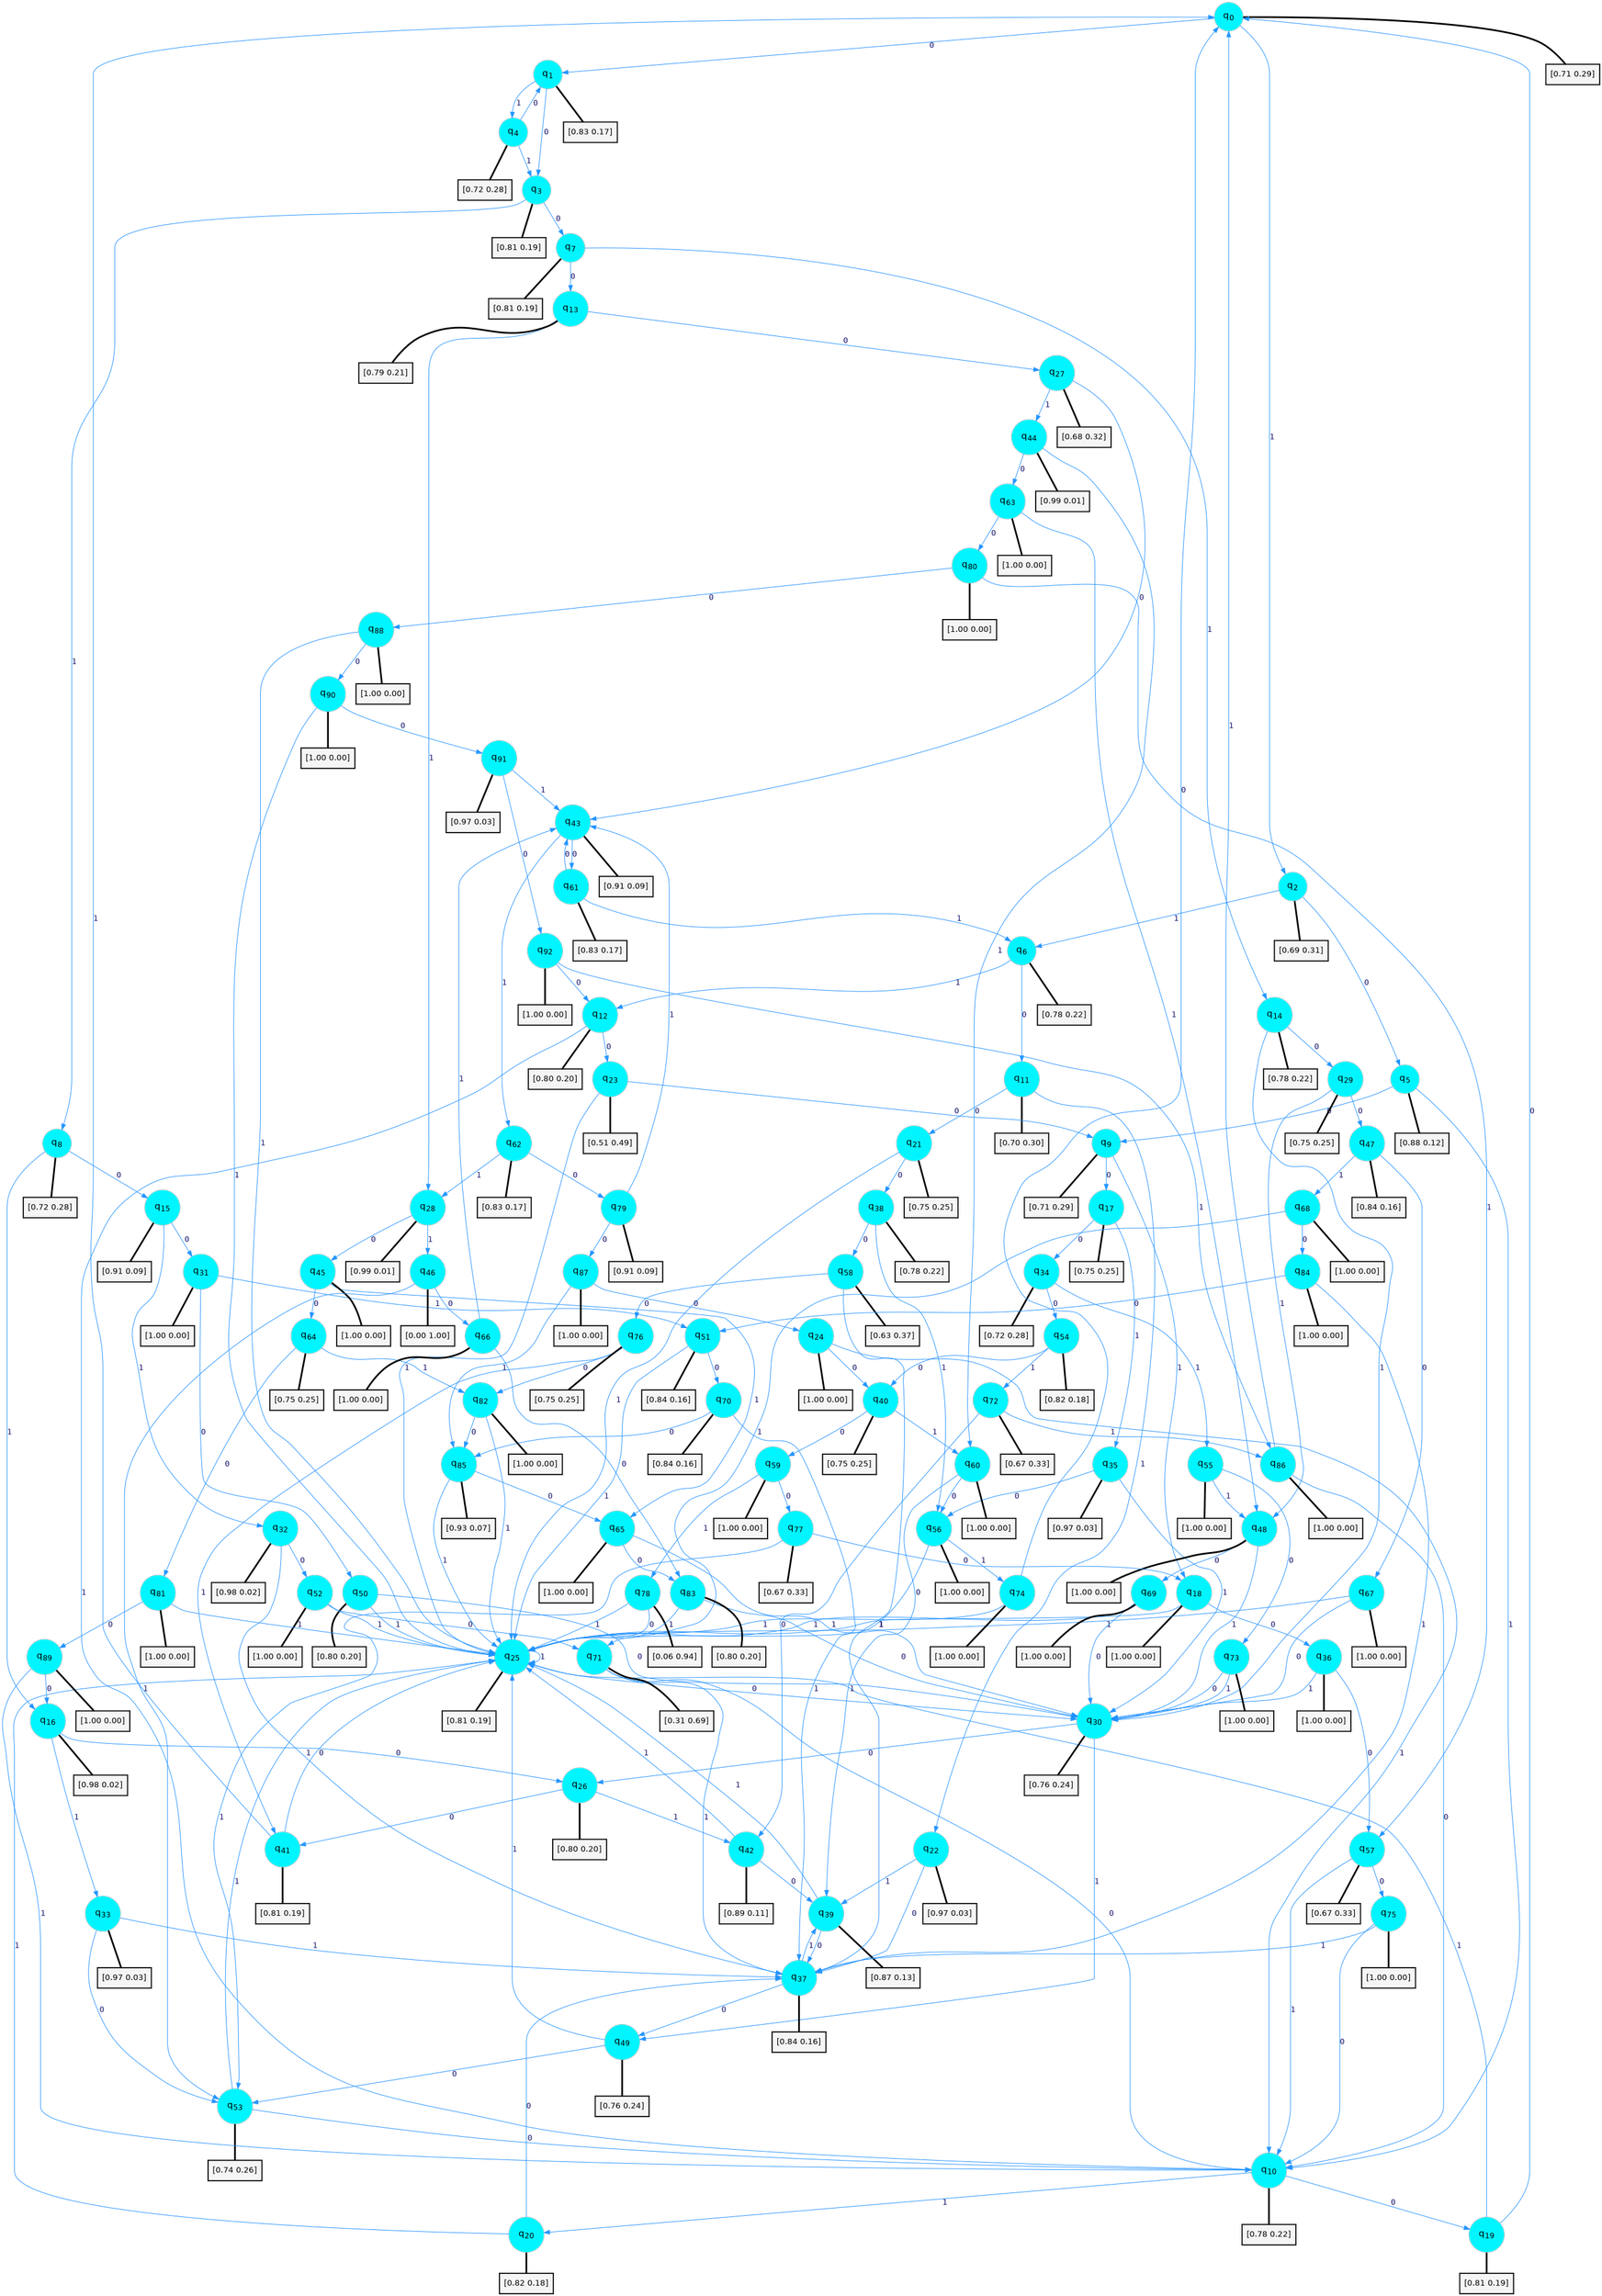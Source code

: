 digraph G {
graph [
bgcolor=transparent, dpi=300, rankdir=TD, size="40,25"];
node [
color=gray, fillcolor=turquoise1, fontcolor=black, fontname=Helvetica, fontsize=16, fontweight=bold, shape=circle, style=filled];
edge [
arrowsize=1, color=dodgerblue1, fontcolor=midnightblue, fontname=courier, fontweight=bold, penwidth=1, style=solid, weight=20];
0[label=<q<SUB>0</SUB>>];
1[label=<q<SUB>1</SUB>>];
2[label=<q<SUB>2</SUB>>];
3[label=<q<SUB>3</SUB>>];
4[label=<q<SUB>4</SUB>>];
5[label=<q<SUB>5</SUB>>];
6[label=<q<SUB>6</SUB>>];
7[label=<q<SUB>7</SUB>>];
8[label=<q<SUB>8</SUB>>];
9[label=<q<SUB>9</SUB>>];
10[label=<q<SUB>10</SUB>>];
11[label=<q<SUB>11</SUB>>];
12[label=<q<SUB>12</SUB>>];
13[label=<q<SUB>13</SUB>>];
14[label=<q<SUB>14</SUB>>];
15[label=<q<SUB>15</SUB>>];
16[label=<q<SUB>16</SUB>>];
17[label=<q<SUB>17</SUB>>];
18[label=<q<SUB>18</SUB>>];
19[label=<q<SUB>19</SUB>>];
20[label=<q<SUB>20</SUB>>];
21[label=<q<SUB>21</SUB>>];
22[label=<q<SUB>22</SUB>>];
23[label=<q<SUB>23</SUB>>];
24[label=<q<SUB>24</SUB>>];
25[label=<q<SUB>25</SUB>>];
26[label=<q<SUB>26</SUB>>];
27[label=<q<SUB>27</SUB>>];
28[label=<q<SUB>28</SUB>>];
29[label=<q<SUB>29</SUB>>];
30[label=<q<SUB>30</SUB>>];
31[label=<q<SUB>31</SUB>>];
32[label=<q<SUB>32</SUB>>];
33[label=<q<SUB>33</SUB>>];
34[label=<q<SUB>34</SUB>>];
35[label=<q<SUB>35</SUB>>];
36[label=<q<SUB>36</SUB>>];
37[label=<q<SUB>37</SUB>>];
38[label=<q<SUB>38</SUB>>];
39[label=<q<SUB>39</SUB>>];
40[label=<q<SUB>40</SUB>>];
41[label=<q<SUB>41</SUB>>];
42[label=<q<SUB>42</SUB>>];
43[label=<q<SUB>43</SUB>>];
44[label=<q<SUB>44</SUB>>];
45[label=<q<SUB>45</SUB>>];
46[label=<q<SUB>46</SUB>>];
47[label=<q<SUB>47</SUB>>];
48[label=<q<SUB>48</SUB>>];
49[label=<q<SUB>49</SUB>>];
50[label=<q<SUB>50</SUB>>];
51[label=<q<SUB>51</SUB>>];
52[label=<q<SUB>52</SUB>>];
53[label=<q<SUB>53</SUB>>];
54[label=<q<SUB>54</SUB>>];
55[label=<q<SUB>55</SUB>>];
56[label=<q<SUB>56</SUB>>];
57[label=<q<SUB>57</SUB>>];
58[label=<q<SUB>58</SUB>>];
59[label=<q<SUB>59</SUB>>];
60[label=<q<SUB>60</SUB>>];
61[label=<q<SUB>61</SUB>>];
62[label=<q<SUB>62</SUB>>];
63[label=<q<SUB>63</SUB>>];
64[label=<q<SUB>64</SUB>>];
65[label=<q<SUB>65</SUB>>];
66[label=<q<SUB>66</SUB>>];
67[label=<q<SUB>67</SUB>>];
68[label=<q<SUB>68</SUB>>];
69[label=<q<SUB>69</SUB>>];
70[label=<q<SUB>70</SUB>>];
71[label=<q<SUB>71</SUB>>];
72[label=<q<SUB>72</SUB>>];
73[label=<q<SUB>73</SUB>>];
74[label=<q<SUB>74</SUB>>];
75[label=<q<SUB>75</SUB>>];
76[label=<q<SUB>76</SUB>>];
77[label=<q<SUB>77</SUB>>];
78[label=<q<SUB>78</SUB>>];
79[label=<q<SUB>79</SUB>>];
80[label=<q<SUB>80</SUB>>];
81[label=<q<SUB>81</SUB>>];
82[label=<q<SUB>82</SUB>>];
83[label=<q<SUB>83</SUB>>];
84[label=<q<SUB>84</SUB>>];
85[label=<q<SUB>85</SUB>>];
86[label=<q<SUB>86</SUB>>];
87[label=<q<SUB>87</SUB>>];
88[label=<q<SUB>88</SUB>>];
89[label=<q<SUB>89</SUB>>];
90[label=<q<SUB>90</SUB>>];
91[label=<q<SUB>91</SUB>>];
92[label=<q<SUB>92</SUB>>];
93[label="[0.71 0.29]", shape=box,fontcolor=black, fontname=Helvetica, fontsize=14, penwidth=2, fillcolor=whitesmoke,color=black];
94[label="[0.83 0.17]", shape=box,fontcolor=black, fontname=Helvetica, fontsize=14, penwidth=2, fillcolor=whitesmoke,color=black];
95[label="[0.69 0.31]", shape=box,fontcolor=black, fontname=Helvetica, fontsize=14, penwidth=2, fillcolor=whitesmoke,color=black];
96[label="[0.81 0.19]", shape=box,fontcolor=black, fontname=Helvetica, fontsize=14, penwidth=2, fillcolor=whitesmoke,color=black];
97[label="[0.72 0.28]", shape=box,fontcolor=black, fontname=Helvetica, fontsize=14, penwidth=2, fillcolor=whitesmoke,color=black];
98[label="[0.88 0.12]", shape=box,fontcolor=black, fontname=Helvetica, fontsize=14, penwidth=2, fillcolor=whitesmoke,color=black];
99[label="[0.78 0.22]", shape=box,fontcolor=black, fontname=Helvetica, fontsize=14, penwidth=2, fillcolor=whitesmoke,color=black];
100[label="[0.81 0.19]", shape=box,fontcolor=black, fontname=Helvetica, fontsize=14, penwidth=2, fillcolor=whitesmoke,color=black];
101[label="[0.72 0.28]", shape=box,fontcolor=black, fontname=Helvetica, fontsize=14, penwidth=2, fillcolor=whitesmoke,color=black];
102[label="[0.71 0.29]", shape=box,fontcolor=black, fontname=Helvetica, fontsize=14, penwidth=2, fillcolor=whitesmoke,color=black];
103[label="[0.78 0.22]", shape=box,fontcolor=black, fontname=Helvetica, fontsize=14, penwidth=2, fillcolor=whitesmoke,color=black];
104[label="[0.70 0.30]", shape=box,fontcolor=black, fontname=Helvetica, fontsize=14, penwidth=2, fillcolor=whitesmoke,color=black];
105[label="[0.80 0.20]", shape=box,fontcolor=black, fontname=Helvetica, fontsize=14, penwidth=2, fillcolor=whitesmoke,color=black];
106[label="[0.79 0.21]", shape=box,fontcolor=black, fontname=Helvetica, fontsize=14, penwidth=2, fillcolor=whitesmoke,color=black];
107[label="[0.78 0.22]", shape=box,fontcolor=black, fontname=Helvetica, fontsize=14, penwidth=2, fillcolor=whitesmoke,color=black];
108[label="[0.91 0.09]", shape=box,fontcolor=black, fontname=Helvetica, fontsize=14, penwidth=2, fillcolor=whitesmoke,color=black];
109[label="[0.98 0.02]", shape=box,fontcolor=black, fontname=Helvetica, fontsize=14, penwidth=2, fillcolor=whitesmoke,color=black];
110[label="[0.75 0.25]", shape=box,fontcolor=black, fontname=Helvetica, fontsize=14, penwidth=2, fillcolor=whitesmoke,color=black];
111[label="[1.00 0.00]", shape=box,fontcolor=black, fontname=Helvetica, fontsize=14, penwidth=2, fillcolor=whitesmoke,color=black];
112[label="[0.81 0.19]", shape=box,fontcolor=black, fontname=Helvetica, fontsize=14, penwidth=2, fillcolor=whitesmoke,color=black];
113[label="[0.82 0.18]", shape=box,fontcolor=black, fontname=Helvetica, fontsize=14, penwidth=2, fillcolor=whitesmoke,color=black];
114[label="[0.75 0.25]", shape=box,fontcolor=black, fontname=Helvetica, fontsize=14, penwidth=2, fillcolor=whitesmoke,color=black];
115[label="[0.97 0.03]", shape=box,fontcolor=black, fontname=Helvetica, fontsize=14, penwidth=2, fillcolor=whitesmoke,color=black];
116[label="[0.51 0.49]", shape=box,fontcolor=black, fontname=Helvetica, fontsize=14, penwidth=2, fillcolor=whitesmoke,color=black];
117[label="[1.00 0.00]", shape=box,fontcolor=black, fontname=Helvetica, fontsize=14, penwidth=2, fillcolor=whitesmoke,color=black];
118[label="[0.81 0.19]", shape=box,fontcolor=black, fontname=Helvetica, fontsize=14, penwidth=2, fillcolor=whitesmoke,color=black];
119[label="[0.80 0.20]", shape=box,fontcolor=black, fontname=Helvetica, fontsize=14, penwidth=2, fillcolor=whitesmoke,color=black];
120[label="[0.68 0.32]", shape=box,fontcolor=black, fontname=Helvetica, fontsize=14, penwidth=2, fillcolor=whitesmoke,color=black];
121[label="[0.99 0.01]", shape=box,fontcolor=black, fontname=Helvetica, fontsize=14, penwidth=2, fillcolor=whitesmoke,color=black];
122[label="[0.75 0.25]", shape=box,fontcolor=black, fontname=Helvetica, fontsize=14, penwidth=2, fillcolor=whitesmoke,color=black];
123[label="[0.76 0.24]", shape=box,fontcolor=black, fontname=Helvetica, fontsize=14, penwidth=2, fillcolor=whitesmoke,color=black];
124[label="[1.00 0.00]", shape=box,fontcolor=black, fontname=Helvetica, fontsize=14, penwidth=2, fillcolor=whitesmoke,color=black];
125[label="[0.98 0.02]", shape=box,fontcolor=black, fontname=Helvetica, fontsize=14, penwidth=2, fillcolor=whitesmoke,color=black];
126[label="[0.97 0.03]", shape=box,fontcolor=black, fontname=Helvetica, fontsize=14, penwidth=2, fillcolor=whitesmoke,color=black];
127[label="[0.72 0.28]", shape=box,fontcolor=black, fontname=Helvetica, fontsize=14, penwidth=2, fillcolor=whitesmoke,color=black];
128[label="[0.97 0.03]", shape=box,fontcolor=black, fontname=Helvetica, fontsize=14, penwidth=2, fillcolor=whitesmoke,color=black];
129[label="[1.00 0.00]", shape=box,fontcolor=black, fontname=Helvetica, fontsize=14, penwidth=2, fillcolor=whitesmoke,color=black];
130[label="[0.84 0.16]", shape=box,fontcolor=black, fontname=Helvetica, fontsize=14, penwidth=2, fillcolor=whitesmoke,color=black];
131[label="[0.78 0.22]", shape=box,fontcolor=black, fontname=Helvetica, fontsize=14, penwidth=2, fillcolor=whitesmoke,color=black];
132[label="[0.87 0.13]", shape=box,fontcolor=black, fontname=Helvetica, fontsize=14, penwidth=2, fillcolor=whitesmoke,color=black];
133[label="[0.75 0.25]", shape=box,fontcolor=black, fontname=Helvetica, fontsize=14, penwidth=2, fillcolor=whitesmoke,color=black];
134[label="[0.81 0.19]", shape=box,fontcolor=black, fontname=Helvetica, fontsize=14, penwidth=2, fillcolor=whitesmoke,color=black];
135[label="[0.89 0.11]", shape=box,fontcolor=black, fontname=Helvetica, fontsize=14, penwidth=2, fillcolor=whitesmoke,color=black];
136[label="[0.91 0.09]", shape=box,fontcolor=black, fontname=Helvetica, fontsize=14, penwidth=2, fillcolor=whitesmoke,color=black];
137[label="[0.99 0.01]", shape=box,fontcolor=black, fontname=Helvetica, fontsize=14, penwidth=2, fillcolor=whitesmoke,color=black];
138[label="[1.00 0.00]", shape=box,fontcolor=black, fontname=Helvetica, fontsize=14, penwidth=2, fillcolor=whitesmoke,color=black];
139[label="[0.00 1.00]", shape=box,fontcolor=black, fontname=Helvetica, fontsize=14, penwidth=2, fillcolor=whitesmoke,color=black];
140[label="[0.84 0.16]", shape=box,fontcolor=black, fontname=Helvetica, fontsize=14, penwidth=2, fillcolor=whitesmoke,color=black];
141[label="[1.00 0.00]", shape=box,fontcolor=black, fontname=Helvetica, fontsize=14, penwidth=2, fillcolor=whitesmoke,color=black];
142[label="[0.76 0.24]", shape=box,fontcolor=black, fontname=Helvetica, fontsize=14, penwidth=2, fillcolor=whitesmoke,color=black];
143[label="[0.80 0.20]", shape=box,fontcolor=black, fontname=Helvetica, fontsize=14, penwidth=2, fillcolor=whitesmoke,color=black];
144[label="[0.84 0.16]", shape=box,fontcolor=black, fontname=Helvetica, fontsize=14, penwidth=2, fillcolor=whitesmoke,color=black];
145[label="[1.00 0.00]", shape=box,fontcolor=black, fontname=Helvetica, fontsize=14, penwidth=2, fillcolor=whitesmoke,color=black];
146[label="[0.74 0.26]", shape=box,fontcolor=black, fontname=Helvetica, fontsize=14, penwidth=2, fillcolor=whitesmoke,color=black];
147[label="[0.82 0.18]", shape=box,fontcolor=black, fontname=Helvetica, fontsize=14, penwidth=2, fillcolor=whitesmoke,color=black];
148[label="[1.00 0.00]", shape=box,fontcolor=black, fontname=Helvetica, fontsize=14, penwidth=2, fillcolor=whitesmoke,color=black];
149[label="[1.00 0.00]", shape=box,fontcolor=black, fontname=Helvetica, fontsize=14, penwidth=2, fillcolor=whitesmoke,color=black];
150[label="[0.67 0.33]", shape=box,fontcolor=black, fontname=Helvetica, fontsize=14, penwidth=2, fillcolor=whitesmoke,color=black];
151[label="[0.63 0.37]", shape=box,fontcolor=black, fontname=Helvetica, fontsize=14, penwidth=2, fillcolor=whitesmoke,color=black];
152[label="[1.00 0.00]", shape=box,fontcolor=black, fontname=Helvetica, fontsize=14, penwidth=2, fillcolor=whitesmoke,color=black];
153[label="[1.00 0.00]", shape=box,fontcolor=black, fontname=Helvetica, fontsize=14, penwidth=2, fillcolor=whitesmoke,color=black];
154[label="[0.83 0.17]", shape=box,fontcolor=black, fontname=Helvetica, fontsize=14, penwidth=2, fillcolor=whitesmoke,color=black];
155[label="[0.83 0.17]", shape=box,fontcolor=black, fontname=Helvetica, fontsize=14, penwidth=2, fillcolor=whitesmoke,color=black];
156[label="[1.00 0.00]", shape=box,fontcolor=black, fontname=Helvetica, fontsize=14, penwidth=2, fillcolor=whitesmoke,color=black];
157[label="[0.75 0.25]", shape=box,fontcolor=black, fontname=Helvetica, fontsize=14, penwidth=2, fillcolor=whitesmoke,color=black];
158[label="[1.00 0.00]", shape=box,fontcolor=black, fontname=Helvetica, fontsize=14, penwidth=2, fillcolor=whitesmoke,color=black];
159[label="[1.00 0.00]", shape=box,fontcolor=black, fontname=Helvetica, fontsize=14, penwidth=2, fillcolor=whitesmoke,color=black];
160[label="[1.00 0.00]", shape=box,fontcolor=black, fontname=Helvetica, fontsize=14, penwidth=2, fillcolor=whitesmoke,color=black];
161[label="[1.00 0.00]", shape=box,fontcolor=black, fontname=Helvetica, fontsize=14, penwidth=2, fillcolor=whitesmoke,color=black];
162[label="[1.00 0.00]", shape=box,fontcolor=black, fontname=Helvetica, fontsize=14, penwidth=2, fillcolor=whitesmoke,color=black];
163[label="[0.84 0.16]", shape=box,fontcolor=black, fontname=Helvetica, fontsize=14, penwidth=2, fillcolor=whitesmoke,color=black];
164[label="[0.31 0.69]", shape=box,fontcolor=black, fontname=Helvetica, fontsize=14, penwidth=2, fillcolor=whitesmoke,color=black];
165[label="[0.67 0.33]", shape=box,fontcolor=black, fontname=Helvetica, fontsize=14, penwidth=2, fillcolor=whitesmoke,color=black];
166[label="[1.00 0.00]", shape=box,fontcolor=black, fontname=Helvetica, fontsize=14, penwidth=2, fillcolor=whitesmoke,color=black];
167[label="[1.00 0.00]", shape=box,fontcolor=black, fontname=Helvetica, fontsize=14, penwidth=2, fillcolor=whitesmoke,color=black];
168[label="[1.00 0.00]", shape=box,fontcolor=black, fontname=Helvetica, fontsize=14, penwidth=2, fillcolor=whitesmoke,color=black];
169[label="[0.75 0.25]", shape=box,fontcolor=black, fontname=Helvetica, fontsize=14, penwidth=2, fillcolor=whitesmoke,color=black];
170[label="[0.67 0.33]", shape=box,fontcolor=black, fontname=Helvetica, fontsize=14, penwidth=2, fillcolor=whitesmoke,color=black];
171[label="[0.06 0.94]", shape=box,fontcolor=black, fontname=Helvetica, fontsize=14, penwidth=2, fillcolor=whitesmoke,color=black];
172[label="[0.91 0.09]", shape=box,fontcolor=black, fontname=Helvetica, fontsize=14, penwidth=2, fillcolor=whitesmoke,color=black];
173[label="[1.00 0.00]", shape=box,fontcolor=black, fontname=Helvetica, fontsize=14, penwidth=2, fillcolor=whitesmoke,color=black];
174[label="[1.00 0.00]", shape=box,fontcolor=black, fontname=Helvetica, fontsize=14, penwidth=2, fillcolor=whitesmoke,color=black];
175[label="[1.00 0.00]", shape=box,fontcolor=black, fontname=Helvetica, fontsize=14, penwidth=2, fillcolor=whitesmoke,color=black];
176[label="[0.80 0.20]", shape=box,fontcolor=black, fontname=Helvetica, fontsize=14, penwidth=2, fillcolor=whitesmoke,color=black];
177[label="[1.00 0.00]", shape=box,fontcolor=black, fontname=Helvetica, fontsize=14, penwidth=2, fillcolor=whitesmoke,color=black];
178[label="[0.93 0.07]", shape=box,fontcolor=black, fontname=Helvetica, fontsize=14, penwidth=2, fillcolor=whitesmoke,color=black];
179[label="[1.00 0.00]", shape=box,fontcolor=black, fontname=Helvetica, fontsize=14, penwidth=2, fillcolor=whitesmoke,color=black];
180[label="[1.00 0.00]", shape=box,fontcolor=black, fontname=Helvetica, fontsize=14, penwidth=2, fillcolor=whitesmoke,color=black];
181[label="[1.00 0.00]", shape=box,fontcolor=black, fontname=Helvetica, fontsize=14, penwidth=2, fillcolor=whitesmoke,color=black];
182[label="[1.00 0.00]", shape=box,fontcolor=black, fontname=Helvetica, fontsize=14, penwidth=2, fillcolor=whitesmoke,color=black];
183[label="[1.00 0.00]", shape=box,fontcolor=black, fontname=Helvetica, fontsize=14, penwidth=2, fillcolor=whitesmoke,color=black];
184[label="[0.97 0.03]", shape=box,fontcolor=black, fontname=Helvetica, fontsize=14, penwidth=2, fillcolor=whitesmoke,color=black];
185[label="[1.00 0.00]", shape=box,fontcolor=black, fontname=Helvetica, fontsize=14, penwidth=2, fillcolor=whitesmoke,color=black];
0->1 [label=0];
0->2 [label=1];
0->93 [arrowhead=none, penwidth=3,color=black];
1->3 [label=0];
1->4 [label=1];
1->94 [arrowhead=none, penwidth=3,color=black];
2->5 [label=0];
2->6 [label=1];
2->95 [arrowhead=none, penwidth=3,color=black];
3->7 [label=0];
3->8 [label=1];
3->96 [arrowhead=none, penwidth=3,color=black];
4->1 [label=0];
4->3 [label=1];
4->97 [arrowhead=none, penwidth=3,color=black];
5->9 [label=0];
5->10 [label=1];
5->98 [arrowhead=none, penwidth=3,color=black];
6->11 [label=0];
6->12 [label=1];
6->99 [arrowhead=none, penwidth=3,color=black];
7->13 [label=0];
7->14 [label=1];
7->100 [arrowhead=none, penwidth=3,color=black];
8->15 [label=0];
8->16 [label=1];
8->101 [arrowhead=none, penwidth=3,color=black];
9->17 [label=0];
9->18 [label=1];
9->102 [arrowhead=none, penwidth=3,color=black];
10->19 [label=0];
10->20 [label=1];
10->103 [arrowhead=none, penwidth=3,color=black];
11->21 [label=0];
11->22 [label=1];
11->104 [arrowhead=none, penwidth=3,color=black];
12->23 [label=0];
12->10 [label=1];
12->105 [arrowhead=none, penwidth=3,color=black];
13->27 [label=0];
13->28 [label=1];
13->106 [arrowhead=none, penwidth=3,color=black];
14->29 [label=0];
14->30 [label=1];
14->107 [arrowhead=none, penwidth=3,color=black];
15->31 [label=0];
15->32 [label=1];
15->108 [arrowhead=none, penwidth=3,color=black];
16->26 [label=0];
16->33 [label=1];
16->109 [arrowhead=none, penwidth=3,color=black];
17->34 [label=0];
17->35 [label=1];
17->110 [arrowhead=none, penwidth=3,color=black];
18->36 [label=0];
18->25 [label=1];
18->111 [arrowhead=none, penwidth=3,color=black];
19->0 [label=0];
19->25 [label=1];
19->112 [arrowhead=none, penwidth=3,color=black];
20->37 [label=0];
20->25 [label=1];
20->113 [arrowhead=none, penwidth=3,color=black];
21->38 [label=0];
21->25 [label=1];
21->114 [arrowhead=none, penwidth=3,color=black];
22->37 [label=0];
22->39 [label=1];
22->115 [arrowhead=none, penwidth=3,color=black];
23->9 [label=0];
23->25 [label=1];
23->116 [arrowhead=none, penwidth=3,color=black];
24->40 [label=0];
24->10 [label=1];
24->117 [arrowhead=none, penwidth=3,color=black];
25->30 [label=0];
25->25 [label=1];
25->118 [arrowhead=none, penwidth=3,color=black];
26->41 [label=0];
26->42 [label=1];
26->119 [arrowhead=none, penwidth=3,color=black];
27->43 [label=0];
27->44 [label=1];
27->120 [arrowhead=none, penwidth=3,color=black];
28->45 [label=0];
28->46 [label=1];
28->121 [arrowhead=none, penwidth=3,color=black];
29->47 [label=0];
29->48 [label=1];
29->122 [arrowhead=none, penwidth=3,color=black];
30->26 [label=0];
30->49 [label=1];
30->123 [arrowhead=none, penwidth=3,color=black];
31->50 [label=0];
31->51 [label=1];
31->124 [arrowhead=none, penwidth=3,color=black];
32->52 [label=0];
32->37 [label=1];
32->125 [arrowhead=none, penwidth=3,color=black];
33->53 [label=0];
33->37 [label=1];
33->126 [arrowhead=none, penwidth=3,color=black];
34->54 [label=0];
34->55 [label=1];
34->127 [arrowhead=none, penwidth=3,color=black];
35->56 [label=0];
35->30 [label=1];
35->128 [arrowhead=none, penwidth=3,color=black];
36->57 [label=0];
36->30 [label=1];
36->129 [arrowhead=none, penwidth=3,color=black];
37->49 [label=0];
37->39 [label=1];
37->130 [arrowhead=none, penwidth=3,color=black];
38->58 [label=0];
38->56 [label=1];
38->131 [arrowhead=none, penwidth=3,color=black];
39->37 [label=0];
39->25 [label=1];
39->132 [arrowhead=none, penwidth=3,color=black];
40->59 [label=0];
40->60 [label=1];
40->133 [arrowhead=none, penwidth=3,color=black];
41->25 [label=0];
41->0 [label=1];
41->134 [arrowhead=none, penwidth=3,color=black];
42->39 [label=0];
42->25 [label=1];
42->135 [arrowhead=none, penwidth=3,color=black];
43->61 [label=0];
43->62 [label=1];
43->136 [arrowhead=none, penwidth=3,color=black];
44->63 [label=0];
44->60 [label=1];
44->137 [arrowhead=none, penwidth=3,color=black];
45->64 [label=0];
45->65 [label=1];
45->138 [arrowhead=none, penwidth=3,color=black];
46->66 [label=0];
46->53 [label=1];
46->139 [arrowhead=none, penwidth=3,color=black];
47->67 [label=0];
47->68 [label=1];
47->140 [arrowhead=none, penwidth=3,color=black];
48->69 [label=0];
48->30 [label=1];
48->141 [arrowhead=none, penwidth=3,color=black];
49->53 [label=0];
49->25 [label=1];
49->142 [arrowhead=none, penwidth=3,color=black];
50->30 [label=0];
50->25 [label=1];
50->143 [arrowhead=none, penwidth=3,color=black];
51->70 [label=0];
51->25 [label=1];
51->144 [arrowhead=none, penwidth=3,color=black];
52->71 [label=0];
52->25 [label=1];
52->145 [arrowhead=none, penwidth=3,color=black];
53->10 [label=0];
53->25 [label=1];
53->146 [arrowhead=none, penwidth=3,color=black];
54->40 [label=0];
54->72 [label=1];
54->147 [arrowhead=none, penwidth=3,color=black];
55->73 [label=0];
55->48 [label=1];
55->148 [arrowhead=none, penwidth=3,color=black];
56->71 [label=0];
56->74 [label=1];
56->149 [arrowhead=none, penwidth=3,color=black];
57->75 [label=0];
57->10 [label=1];
57->150 [arrowhead=none, penwidth=3,color=black];
58->76 [label=0];
58->37 [label=1];
58->151 [arrowhead=none, penwidth=3,color=black];
59->77 [label=0];
59->78 [label=1];
59->152 [arrowhead=none, penwidth=3,color=black];
60->56 [label=0];
60->39 [label=1];
60->153 [arrowhead=none, penwidth=3,color=black];
61->43 [label=0];
61->6 [label=1];
61->154 [arrowhead=none, penwidth=3,color=black];
62->79 [label=0];
62->28 [label=1];
62->155 [arrowhead=none, penwidth=3,color=black];
63->80 [label=0];
63->48 [label=1];
63->156 [arrowhead=none, penwidth=3,color=black];
64->81 [label=0];
64->82 [label=1];
64->157 [arrowhead=none, penwidth=3,color=black];
65->83 [label=0];
65->30 [label=1];
65->158 [arrowhead=none, penwidth=3,color=black];
66->83 [label=0];
66->43 [label=1];
66->159 [arrowhead=none, penwidth=3,color=black];
67->30 [label=0];
67->25 [label=1];
67->160 [arrowhead=none, penwidth=3,color=black];
68->84 [label=0];
68->25 [label=1];
68->161 [arrowhead=none, penwidth=3,color=black];
69->30 [label=0];
69->25 [label=1];
69->162 [arrowhead=none, penwidth=3,color=black];
70->85 [label=0];
70->37 [label=1];
70->163 [arrowhead=none, penwidth=3,color=black];
71->10 [label=0];
71->37 [label=1];
71->164 [arrowhead=none, penwidth=3,color=black];
72->42 [label=0];
72->86 [label=1];
72->165 [arrowhead=none, penwidth=3,color=black];
73->30 [label=0];
73->30 [label=1];
73->166 [arrowhead=none, penwidth=3,color=black];
74->0 [label=0];
74->25 [label=1];
74->167 [arrowhead=none, penwidth=3,color=black];
75->10 [label=0];
75->37 [label=1];
75->168 [arrowhead=none, penwidth=3,color=black];
76->82 [label=0];
76->41 [label=1];
76->169 [arrowhead=none, penwidth=3,color=black];
77->18 [label=0];
77->53 [label=1];
77->170 [arrowhead=none, penwidth=3,color=black];
78->25 [label=0];
78->25 [label=1];
78->171 [arrowhead=none, penwidth=3,color=black];
79->87 [label=0];
79->43 [label=1];
79->172 [arrowhead=none, penwidth=3,color=black];
80->88 [label=0];
80->57 [label=1];
80->173 [arrowhead=none, penwidth=3,color=black];
81->89 [label=0];
81->25 [label=1];
81->174 [arrowhead=none, penwidth=3,color=black];
82->85 [label=0];
82->25 [label=1];
82->175 [arrowhead=none, penwidth=3,color=black];
83->30 [label=0];
83->25 [label=1];
83->176 [arrowhead=none, penwidth=3,color=black];
84->51 [label=0];
84->37 [label=1];
84->177 [arrowhead=none, penwidth=3,color=black];
85->65 [label=0];
85->25 [label=1];
85->178 [arrowhead=none, penwidth=3,color=black];
86->10 [label=0];
86->0 [label=1];
86->179 [arrowhead=none, penwidth=3,color=black];
87->24 [label=0];
87->85 [label=1];
87->180 [arrowhead=none, penwidth=3,color=black];
88->90 [label=0];
88->25 [label=1];
88->181 [arrowhead=none, penwidth=3,color=black];
89->16 [label=0];
89->10 [label=1];
89->182 [arrowhead=none, penwidth=3,color=black];
90->91 [label=0];
90->25 [label=1];
90->183 [arrowhead=none, penwidth=3,color=black];
91->92 [label=0];
91->43 [label=1];
91->184 [arrowhead=none, penwidth=3,color=black];
92->12 [label=0];
92->86 [label=1];
92->185 [arrowhead=none, penwidth=3,color=black];
}
